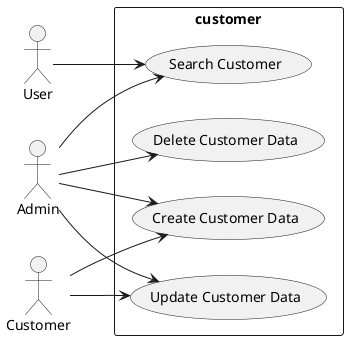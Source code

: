 @startuml UseCases

left to right direction

actor Admin
actor User as User
actor Customer as Customer


rectangle customer {
    Customer --> (Create Customer Data)
    Customer --> (Update Customer Data)
    User --> (Search Customer)
    Admin --> (Create Customer Data)
    Admin --> (Update Customer Data)
    Admin --> (Search Customer)
    Admin --> (Delete Customer Data)
}

@enduml
